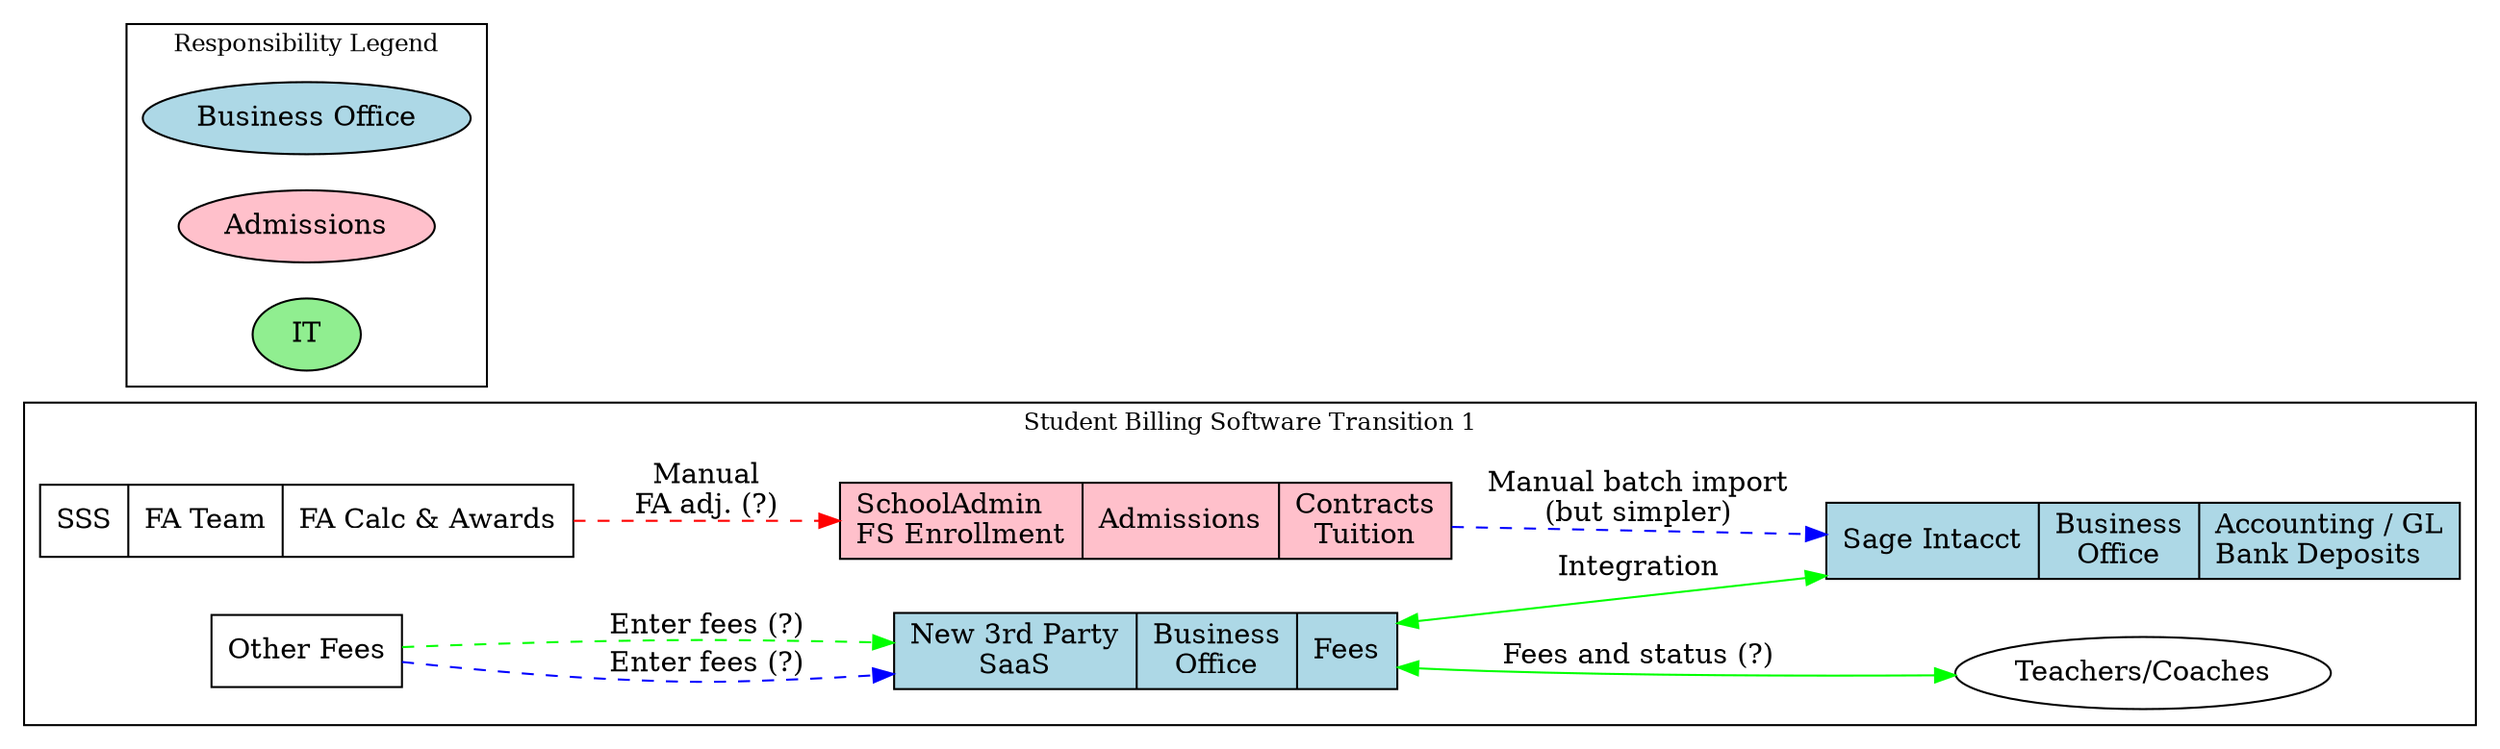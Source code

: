 digraph transitory_state_v1 {
    fontsize=10
    rankdir=LR

    /* === Swim-lane clusters === */
    subgraph cluster_sys {
        style=filled  color=black  fillcolor=white  label="Student Billing Software Transition 1"  fontsize=12

        SSS  [shape=record
              label="{SSS|FA Team|FA Calc & Awards\l}"]

        SA   [shape=record  style=filled  fillcolor=pink
              label="{SchoolAdmin\lFS Enrollment|Admissions|Contracts\lTuition}"]
        
        Third   [shape=record  style=filled  fillcolor=lightblue
              label="{New 3rd Party\lSaaS|Business\lOffice|Fees}"]

        Other [shape = record label="Other Fees"]

        Sage [shape=record  style=filled  fillcolor=lightblue
              label="{Sage Intacct|Business\lOffice|Accounting / GL\lBank Deposits\l}"]

        Teach [label="Teachers/Coaches"]
    }

    subgraph cluster_people {
        style=filled  color=black  fillcolor=white  label="Responsibility Legend"  fontsize=12
        BO  [shape=ellipse  style=filled  fillcolor= lightblue  label="Business Office"]
        ADM [shape=ellipse  style=filled  fillcolor=pink        label="Admissions"]
        IT  [shape=ellipse  style=filled  fillcolor=lightgreen  label="IT"]
    }

    /* === Flows (dashed = manual) === */
    SSS   -> SA    [label="Manual\nFA adj. (?)"  style=dashed  color=red]  // BO
    Other    -> Third    [label="Enter fees (?)"           style=dashed  color=green]  // BO
    Other    -> Third    [label="Enter fees (?)"           style=dashed  color=blue]  // BO
    SA    -> Sage  [label="Manual batch import\l(but simpler)"  style=dashed  color=blue]  // BO
    Third    -> Sage  [label="Integration"     dir=both   style=solid  color=green]  // BO
    Third    -> Teach [label="Fees and status (?)"    dir=both      style=solid  color=green] // Teachers
}